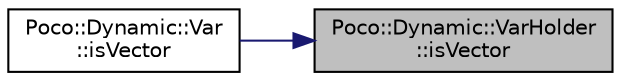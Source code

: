 digraph "Poco::Dynamic::VarHolder::isVector"
{
 // LATEX_PDF_SIZE
  edge [fontname="Helvetica",fontsize="10",labelfontname="Helvetica",labelfontsize="10"];
  node [fontname="Helvetica",fontsize="10",shape=record];
  rankdir="RL";
  Node1 [label="Poco::Dynamic::VarHolder\l::isVector",height=0.2,width=0.4,color="black", fillcolor="grey75", style="filled", fontcolor="black",tooltip="Returns true."];
  Node1 -> Node2 [dir="back",color="midnightblue",fontsize="10",style="solid",fontname="Helvetica"];
  Node2 [label="Poco::Dynamic::Var\l::isVector",height=0.2,width=0.4,color="black", fillcolor="white", style="filled",URL="$classPoco_1_1Dynamic_1_1Var.html#a7222ebeef77518f0871488461e0566f4",tooltip="Returns true if Var is not empty."];
}

